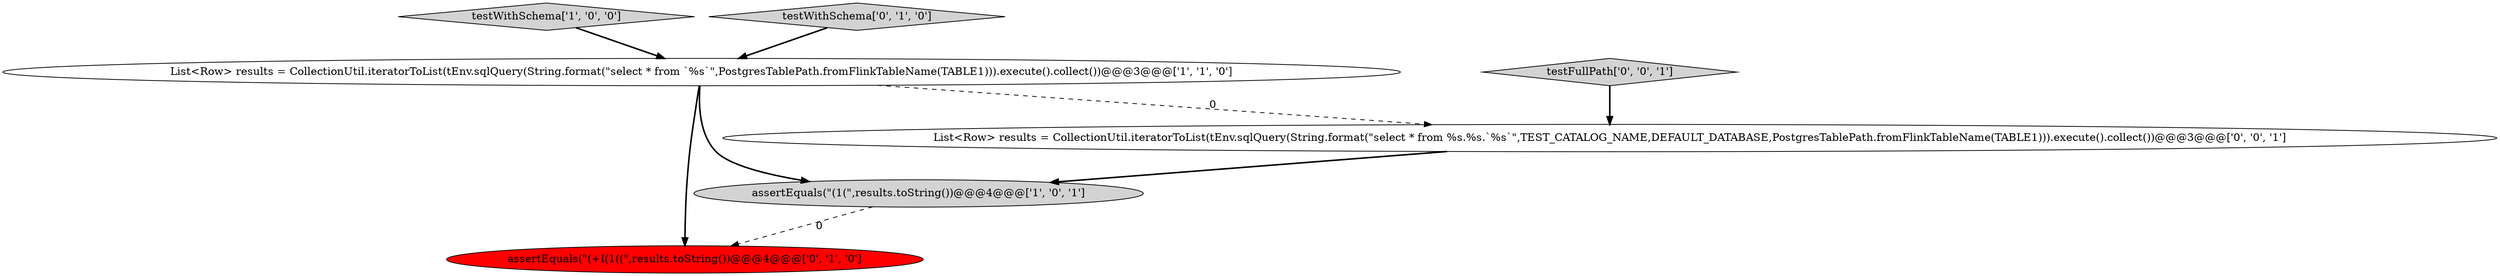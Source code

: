 digraph {
5 [style = filled, label = "testFullPath['0', '0', '1']", fillcolor = lightgray, shape = diamond image = "AAA0AAABBB3BBB"];
0 [style = filled, label = "testWithSchema['1', '0', '0']", fillcolor = lightgray, shape = diamond image = "AAA0AAABBB1BBB"];
3 [style = filled, label = "assertEquals(\"(+I(1((\",results.toString())@@@4@@@['0', '1', '0']", fillcolor = red, shape = ellipse image = "AAA1AAABBB2BBB"];
4 [style = filled, label = "testWithSchema['0', '1', '0']", fillcolor = lightgray, shape = diamond image = "AAA0AAABBB2BBB"];
1 [style = filled, label = "assertEquals(\"(1(\",results.toString())@@@4@@@['1', '0', '1']", fillcolor = lightgray, shape = ellipse image = "AAA0AAABBB1BBB"];
6 [style = filled, label = "List<Row> results = CollectionUtil.iteratorToList(tEnv.sqlQuery(String.format(\"select * from %s.%s.`%s`\",TEST_CATALOG_NAME,DEFAULT_DATABASE,PostgresTablePath.fromFlinkTableName(TABLE1))).execute().collect())@@@3@@@['0', '0', '1']", fillcolor = white, shape = ellipse image = "AAA0AAABBB3BBB"];
2 [style = filled, label = "List<Row> results = CollectionUtil.iteratorToList(tEnv.sqlQuery(String.format(\"select * from `%s`\",PostgresTablePath.fromFlinkTableName(TABLE1))).execute().collect())@@@3@@@['1', '1', '0']", fillcolor = white, shape = ellipse image = "AAA0AAABBB1BBB"];
6->1 [style = bold, label=""];
4->2 [style = bold, label=""];
1->3 [style = dashed, label="0"];
5->6 [style = bold, label=""];
2->1 [style = bold, label=""];
2->3 [style = bold, label=""];
0->2 [style = bold, label=""];
2->6 [style = dashed, label="0"];
}
